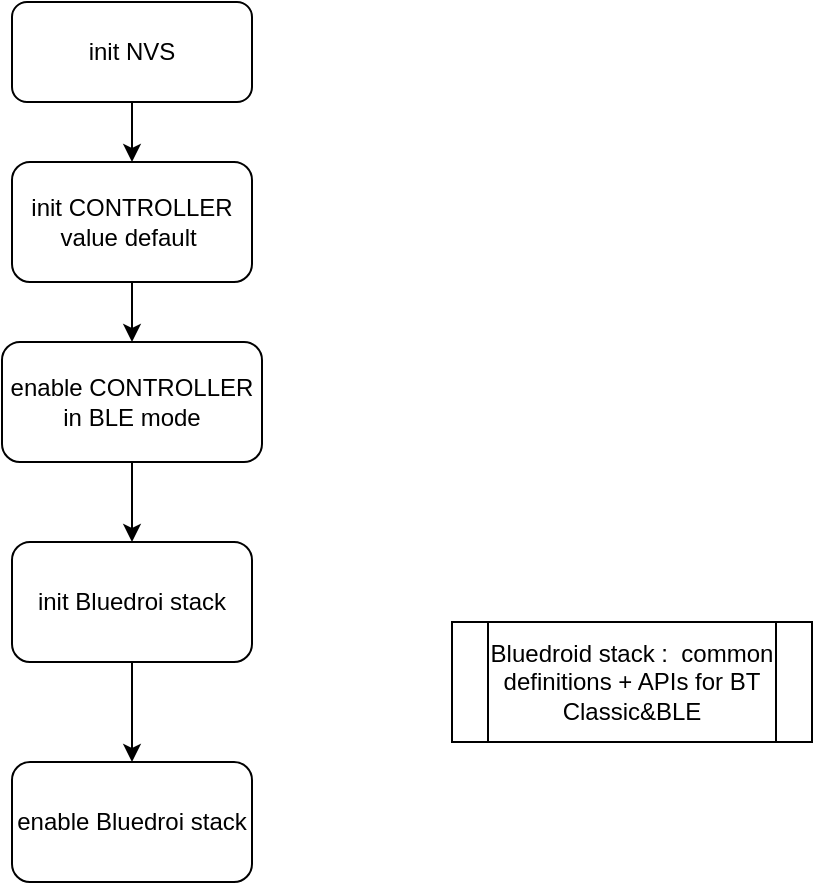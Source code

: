<mxfile version="20.8.1" type="github"><diagram id="5WGJPJ9PN9hEiIK1iL1-" name="Trang-1"><mxGraphModel dx="1050" dy="581" grid="1" gridSize="10" guides="1" tooltips="1" connect="1" arrows="1" fold="1" page="1" pageScale="1" pageWidth="827" pageHeight="1169" math="0" shadow="0"><root><mxCell id="0"/><mxCell id="1" parent="0"/><mxCell id="tE3i4PgHsdOXRFT06SJb-3" value="" style="edgeStyle=orthogonalEdgeStyle;rounded=0;orthogonalLoop=1;jettySize=auto;html=1;" edge="1" parent="1" source="tE3i4PgHsdOXRFT06SJb-1" target="tE3i4PgHsdOXRFT06SJb-2"><mxGeometry relative="1" as="geometry"/></mxCell><mxCell id="tE3i4PgHsdOXRFT06SJb-1" value="init NVS" style="rounded=1;whiteSpace=wrap;html=1;" vertex="1" parent="1"><mxGeometry x="340" y="40" width="120" height="50" as="geometry"/></mxCell><mxCell id="tE3i4PgHsdOXRFT06SJb-6" value="" style="edgeStyle=orthogonalEdgeStyle;rounded=0;orthogonalLoop=1;jettySize=auto;html=1;" edge="1" parent="1" source="tE3i4PgHsdOXRFT06SJb-2" target="tE3i4PgHsdOXRFT06SJb-4"><mxGeometry relative="1" as="geometry"/></mxCell><mxCell id="tE3i4PgHsdOXRFT06SJb-2" value="init CONTROLLER&lt;br&gt;value default&amp;nbsp;" style="rounded=1;whiteSpace=wrap;html=1;" vertex="1" parent="1"><mxGeometry x="340" y="120" width="120" height="60" as="geometry"/></mxCell><mxCell id="tE3i4PgHsdOXRFT06SJb-14" value="" style="edgeStyle=orthogonalEdgeStyle;rounded=0;orthogonalLoop=1;jettySize=auto;html=1;" edge="1" parent="1" source="tE3i4PgHsdOXRFT06SJb-4" target="tE3i4PgHsdOXRFT06SJb-12"><mxGeometry relative="1" as="geometry"/></mxCell><mxCell id="tE3i4PgHsdOXRFT06SJb-4" value="enable CONTROLLER in BLE mode" style="rounded=1;whiteSpace=wrap;html=1;" vertex="1" parent="1"><mxGeometry x="335" y="210" width="130" height="60" as="geometry"/></mxCell><mxCell id="tE3i4PgHsdOXRFT06SJb-15" value="" style="edgeStyle=orthogonalEdgeStyle;rounded=0;orthogonalLoop=1;jettySize=auto;html=1;" edge="1" parent="1" source="tE3i4PgHsdOXRFT06SJb-12" target="tE3i4PgHsdOXRFT06SJb-13"><mxGeometry relative="1" as="geometry"/></mxCell><mxCell id="tE3i4PgHsdOXRFT06SJb-12" value="init Bluedroi stack" style="rounded=1;whiteSpace=wrap;html=1;" vertex="1" parent="1"><mxGeometry x="340" y="310" width="120" height="60" as="geometry"/></mxCell><mxCell id="tE3i4PgHsdOXRFT06SJb-13" value="enable Bluedroi stack" style="rounded=1;whiteSpace=wrap;html=1;" vertex="1" parent="1"><mxGeometry x="340" y="420" width="120" height="60" as="geometry"/></mxCell><mxCell id="tE3i4PgHsdOXRFT06SJb-16" value="Bluedroid stack :&amp;nbsp; common definitions + APIs for BT Classic&amp;amp;BLE" style="shape=process;whiteSpace=wrap;html=1;backgroundOutline=1;" vertex="1" parent="1"><mxGeometry x="560" y="350" width="180" height="60" as="geometry"/></mxCell></root></mxGraphModel></diagram></mxfile>